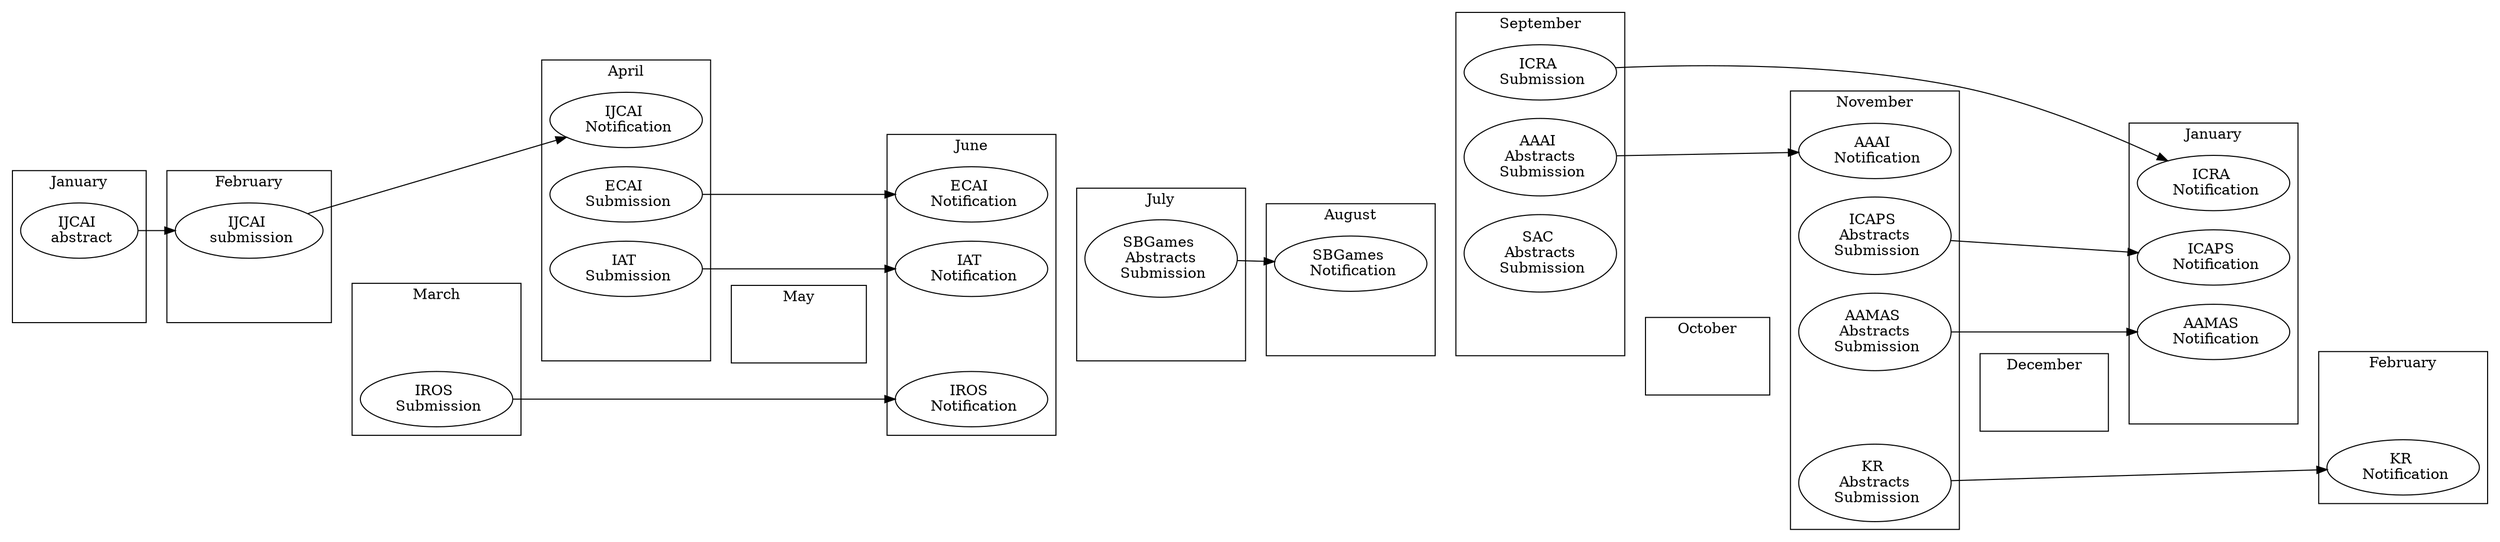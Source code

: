 digraph g{
    rankdir=LR;

    subgraph cluster_jan {
/*          style=filled;*/
/*          color=lightgrey;*/
/*          node [style=filled,color=white];*/
            ijcaiA[label="IJCAI \n abstract"];
            label = "January";
            node_jan [style=invis];
    }

    subgraph cluster_feb {
/*          style=filled;*/
/*          color=lightgrey;*/
/*          node [style=filled,color=white];*/
            ijcaiS[label="IJCAI \n submission"];
            label = "February";
            node_feb [style=invis];
    }

    subgraph cluster_mar {
/*          style=filled;*/
/*          color=lightgrey;*/
/*          node [style=filled,color=white];*/
            irosS[label="IROS \n Submission"];
            label = "March";
            node_mar [style=invis];
    }

    subgraph cluster_apr {
/*          style=filled;*/
/*          color=lightgrey;*/
/*          node [style=filled,color=white];*/
            ijcaiN[label="IJCAI \n Notification"];
            ecaiS[label="ECAI \n Submission"];
            iatS[label="IAT \n Submission"];
            label = "April";
            node_apr [style=invis];
    }

    subgraph cluster_may {
/*          style=filled;*/
/*          color=lightgrey;*/
/*          node [style=filled,color=white];*/
            label = "May";
            node_may [style=invis];
    }

    subgraph cluster_jun {
/*          style=filled;*/
/*          color=lightgrey;*/
/*          node [style=filled,color=white];*/
            irosN[label="IROS \n Notification"];
            ecaiN[label="ECAI \n Notification"];
            iatN[label="IAT \n Notification"];
            label = "June";
            node_jun [style=invis];
    }

    subgraph cluster_jul {
/*          style=filled;*/
/*          color=lightgrey;*/
/*          node [style=filled,color=white];*/
            sbgamesS[label="SBGames \n Abstracts \n Submission"];
            label = "July";
            node_jul [style=invis];
    }

    subgraph cluster_aug {
/*          style=filled;*/
/*          color=lightgrey;*/
/*          node [style=filled,color=white];*/
            sbgamesN[label="SBGames \n Notification"];
            label = "August";
            node_aug [style=invis];
    }

    subgraph cluster_sep {
/*          style=filled;*/
/*          color=lightgrey;*/
/*          node [style=filled,color=white];*/
            icraS[label="ICRA \n Submission"];
            aaaiS[label="AAAI \n Abstracts \n Submission"];
            sacS[label="SAC \n Abstracts \n Submission"];
            label = "September";
            node_sep [style=invis];
    }

    subgraph cluster_oct {
/*          style=filled;*/
/*          color=lightgrey;*/
/*          node [style=filled,color=white];*/
            label = "October";
            node_oct [style=invis];
    }

    subgraph cluster_nov {
/*          style=filled;*/
/*          color=lightgrey;*/
/*          node [style=filled,color=white];*/
            aaaiN[label="AAAI \n Notification"];
            krS[label="KR \n Abstracts \n Submission"];
            icapsS[label="ICAPS \n Abstracts \n Submission"];
            aamasS[label="AAMAS \n Abstracts \n Submission"];
            label = "November";
            node_nov [style=invis];
    }

    subgraph cluster_dec {
/*          style=filled;*/
/*          color=lightgrey;*/
/*          node [style=filled,color=white];*/
            label = "December";
            node_dec [style=invis];
    }

    subgraph cluster_jan2 {
/*          style=filled;*/
/*          color=lightgrey;*/
/*          node [style=filled,color=white];*/
            icapsN[label="ICAPS \n Notification"];
            icraN[label="ICRA \n Notification"];
            aamasN[label="AAMAS \n Notification"];
            label = "January";
            node_jan2 [style=invis];
    }

    subgraph cluster_feb2 {
/*          style=filled;*/
/*          color=lightgrey;*/
/*          node [style=filled,color=white];*/
            krN[label="KR \n Notification"]
            label = "February";
            node_feb2 [style=invis];
    }

    ijcaiA -> ijcaiS -> ijcaiN;
    krS -> krN;
    icapsS -> icapsN;
    icraS -> icraN;
    aaaiS -> aaaiN;
    sbgamesS -> sbgamesN;
    irosS -> irosN;
    aamasS -> aamasN;
    ecaiS -> ecaiN;
    iatS -> iatN;

    node_jan -> node_feb [style=invis];
    node_feb -> node_mar [style=invis];
    node_mar -> node_apr [style=invis];
    node_apr -> node_may [style=invis];
    node_may -> node_jun [style=invis];
    node_jun -> node_jul [style=invis];
    node_jul -> node_aug [style=invis];
    node_aug -> node_sep [style=invis];
    node_sep -> node_oct [style=invis];
    node_oct -> node_nov [style=invis];
    node_nov -> node_dec [style=invis];
    node_dec -> node_jan2 [style=invis];
    node_jan2 -> node_feb2 [style=invis];
}